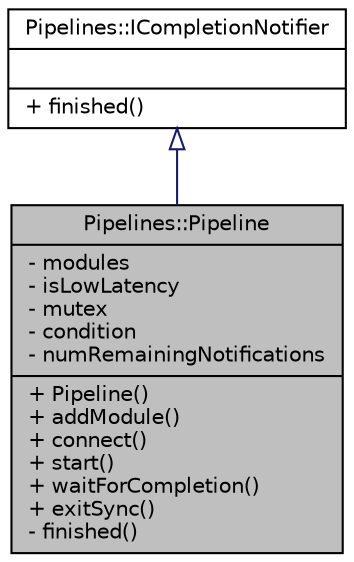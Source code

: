 digraph "Pipelines::Pipeline"
{
 // INTERACTIVE_SVG=YES
  edge [fontname="Helvetica",fontsize="10",labelfontname="Helvetica",labelfontsize="10"];
  node [fontname="Helvetica",fontsize="10",shape=record];
  Node1 [label="{Pipelines::Pipeline\n|- modules\l- isLowLatency\l- mutex\l- condition\l- numRemainingNotifications\l|+ Pipeline()\l+ addModule()\l+ connect()\l+ start()\l+ waitForCompletion()\l+ exitSync()\l- finished()\l}",height=0.2,width=0.4,color="black", fillcolor="grey75", style="filled", fontcolor="black"];
  Node2 -> Node1 [dir="back",color="midnightblue",fontsize="10",style="solid",arrowtail="onormal",fontname="Helvetica"];
  Node2 [label="{Pipelines::ICompletionNotifier\n||+ finished()\l}",height=0.2,width=0.4,color="black", fillcolor="white", style="filled",URL="$struct_pipelines_1_1_i_completion_notifier.html"];
}
